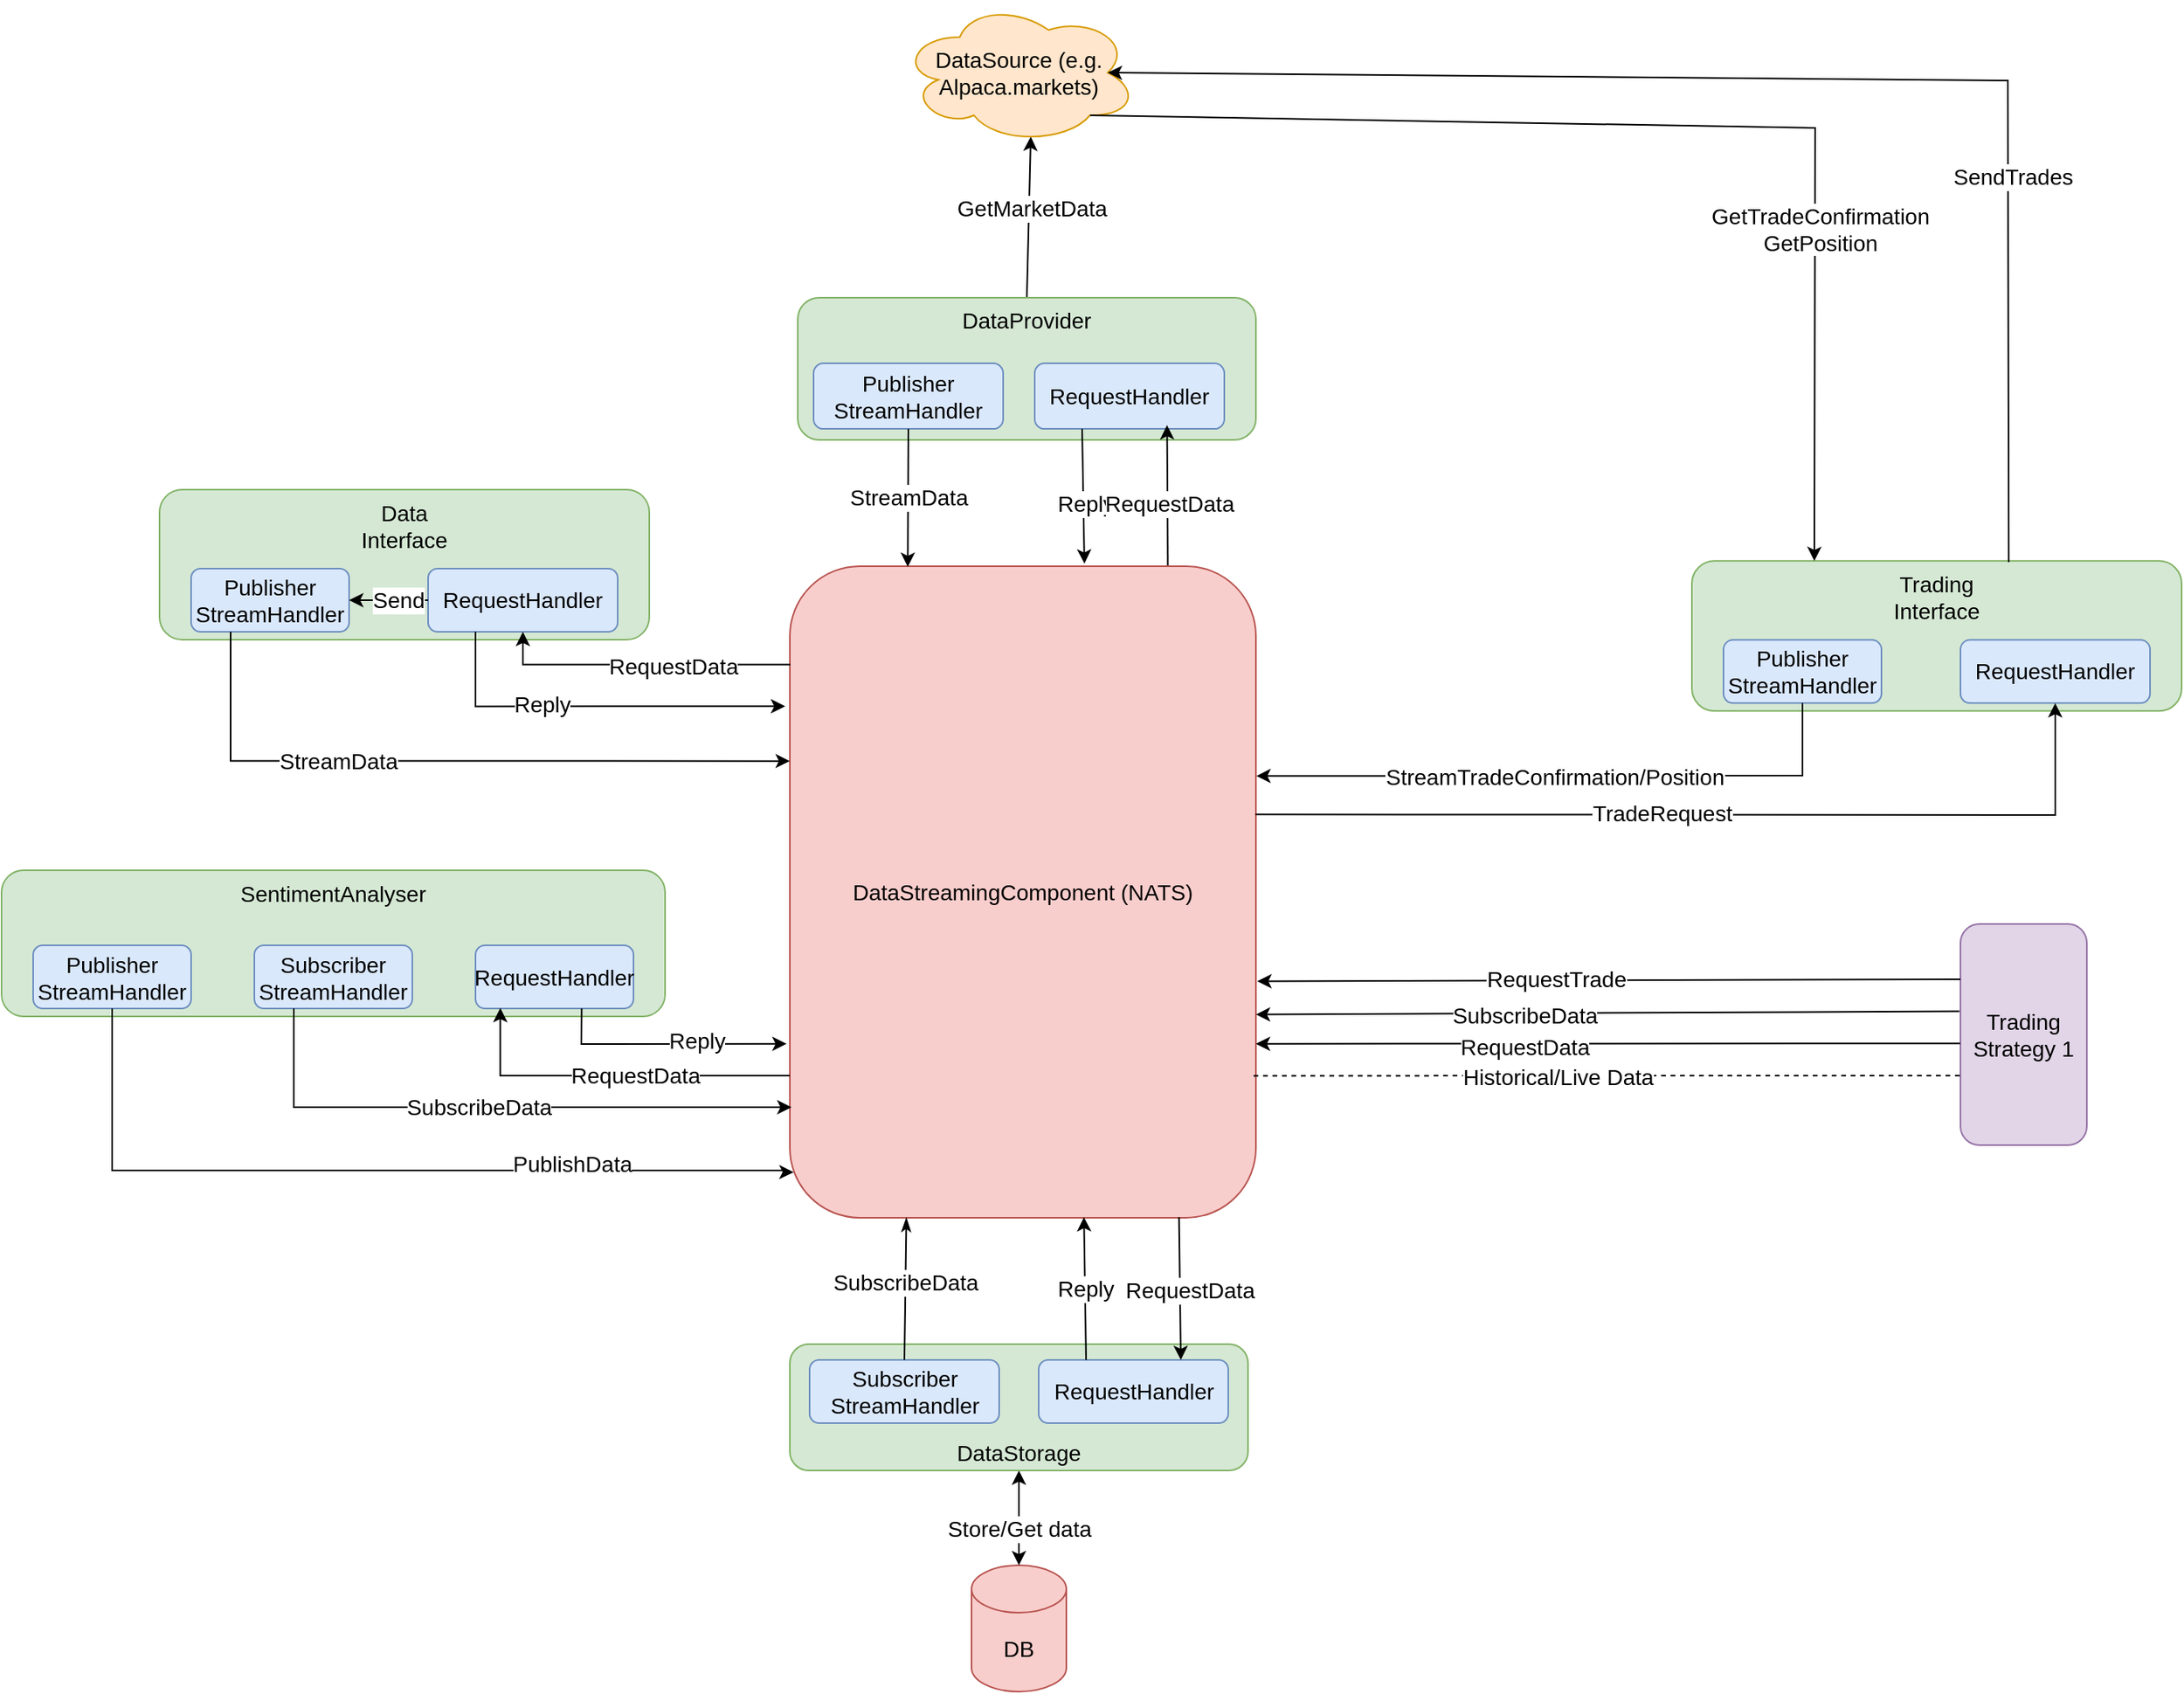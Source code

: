 <mxfile version="22.1.2" type="device">
  <diagram name="Page-1" id="xeVfPyGyriQxappS-vDD">
    <mxGraphModel dx="2814" dy="1619" grid="1" gridSize="10" guides="1" tooltips="1" connect="1" arrows="1" fold="1" page="1" pageScale="1" pageWidth="1169" pageHeight="827" math="0" shadow="0">
      <root>
        <mxCell id="0" />
        <mxCell id="1" parent="0" />
        <mxCell id="pDooHxVgrWlnC5ZGkQyJ-7" value="" style="endArrow=classic;html=1;rounded=0;exitX=0.5;exitY=0;exitDx=0;exitDy=0;entryX=0.55;entryY=0.95;entryDx=0;entryDy=0;entryPerimeter=0;fontSize=14;" parent="1" source="pDooHxVgrWlnC5ZGkQyJ-52" target="pDooHxVgrWlnC5ZGkQyJ-9" edge="1">
          <mxGeometry width="50" height="50" relative="1" as="geometry">
            <mxPoint x="514" y="197.47" as="sourcePoint" />
            <mxPoint x="431.5" y="110" as="targetPoint" />
          </mxGeometry>
        </mxCell>
        <mxCell id="pDooHxVgrWlnC5ZGkQyJ-8" value="GetMarketData" style="edgeLabel;html=1;align=center;verticalAlign=middle;resizable=0;points=[];fontSize=14;" parent="pDooHxVgrWlnC5ZGkQyJ-7" vertex="1" connectable="0">
          <mxGeometry x="0.103" y="-1" relative="1" as="geometry">
            <mxPoint as="offset" />
          </mxGeometry>
        </mxCell>
        <mxCell id="pDooHxVgrWlnC5ZGkQyJ-9" value="DataSource (e.g. Alpaca.markets)" style="ellipse;shape=cloud;whiteSpace=wrap;html=1;fillColor=#ffe6cc;strokeColor=#d79b00;fontSize=14;" parent="1" vertex="1">
          <mxGeometry x="459" y="10.0" width="150" height="90" as="geometry" />
        </mxCell>
        <mxCell id="pDooHxVgrWlnC5ZGkQyJ-57" value="DataStreamingComponent (NATS)" style="rounded=1;whiteSpace=wrap;html=1;points=[[0,0,0,0,0],[0,0.25,0,0,0],[0,0.5,0,0,0],[0,0.75,0,0,0],[0,1,0,0,0],[0.21,0,0,0,0],[0.25,1,0,0,0],[0.34,0,0,0,0],[0.5,0,0,0,0],[0.5,1,0,0,0],[0.75,0,0,0,0],[0.75,1,0,0,0],[1,0,0,0,0],[1,0.25,0,0,0],[1,0.5,0,0,0],[1,0.75,0,0,0],[1,1,0,0,0]];fillColor=#f8cecc;strokeColor=#b85450;fontSize=14;" parent="1" vertex="1">
          <mxGeometry x="389" y="367.47" width="295" height="412.53" as="geometry" />
        </mxCell>
        <mxCell id="pDooHxVgrWlnC5ZGkQyJ-89" value="DB" style="shape=cylinder3;whiteSpace=wrap;html=1;boundedLbl=1;backgroundOutline=1;size=15;fillColor=#f8cecc;strokeColor=#b85450;fontSize=14;" parent="1" vertex="1">
          <mxGeometry x="504" y="1000" width="60" height="80" as="geometry" />
        </mxCell>
        <mxCell id="pDooHxVgrWlnC5ZGkQyJ-90" value="" style="endArrow=classic;startArrow=classic;html=1;rounded=0;exitX=0.5;exitY=0;exitDx=0;exitDy=0;exitPerimeter=0;entryX=0.5;entryY=1;entryDx=0;entryDy=0;fontSize=14;" parent="1" source="pDooHxVgrWlnC5ZGkQyJ-89" target="pDooHxVgrWlnC5ZGkQyJ-75" edge="1">
          <mxGeometry width="50" height="50" relative="1" as="geometry">
            <mxPoint x="644" y="1070" as="sourcePoint" />
            <mxPoint x="644" y="1000" as="targetPoint" />
          </mxGeometry>
        </mxCell>
        <mxCell id="pDooHxVgrWlnC5ZGkQyJ-91" value="Store/Get data" style="edgeLabel;html=1;align=center;verticalAlign=middle;resizable=0;points=[];fontSize=14;" parent="pDooHxVgrWlnC5ZGkQyJ-90" vertex="1" connectable="0">
          <mxGeometry x="0.343" relative="1" as="geometry">
            <mxPoint y="17" as="offset" />
          </mxGeometry>
        </mxCell>
        <mxCell id="pDooHxVgrWlnC5ZGkQyJ-52" value="DataProvider" style="rounded=1;whiteSpace=wrap;html=1;align=center;verticalAlign=top;fillColor=#d5e8d4;strokeColor=#82b366;fontSize=14;" parent="1" vertex="1">
          <mxGeometry x="394" y="197.47" width="290" height="90" as="geometry" />
        </mxCell>
        <mxCell id="pDooHxVgrWlnC5ZGkQyJ-54" value="Publisher&lt;br style=&quot;font-size: 14px;&quot;&gt;StreamHandler" style="rounded=1;whiteSpace=wrap;html=1;fillColor=#dae8fc;strokeColor=#6c8ebf;fontSize=14;" parent="1" vertex="1">
          <mxGeometry x="404" y="239.008" width="120" height="41.538" as="geometry" />
        </mxCell>
        <mxCell id="pDooHxVgrWlnC5ZGkQyJ-55" value="RequestHandler" style="rounded=1;whiteSpace=wrap;html=1;fillColor=#dae8fc;strokeColor=#6c8ebf;fontSize=14;" parent="1" vertex="1">
          <mxGeometry x="544" y="239.008" width="120" height="41.538" as="geometry" />
        </mxCell>
        <mxCell id="pDooHxVgrWlnC5ZGkQyJ-75" value="DataStorage" style="rounded=1;whiteSpace=wrap;html=1;verticalAlign=bottom;fillColor=#d5e8d4;strokeColor=#82b366;fontSize=14;" parent="1" vertex="1">
          <mxGeometry x="389" y="860" width="290" height="80" as="geometry" />
        </mxCell>
        <mxCell id="pDooHxVgrWlnC5ZGkQyJ-76" value="Subscriber&lt;br style=&quot;font-size: 14px;&quot;&gt;StreamHandler" style="rounded=1;whiteSpace=wrap;html=1;fillColor=#dae8fc;strokeColor=#6c8ebf;fontSize=14;" parent="1" vertex="1">
          <mxGeometry x="401.5" y="870" width="120" height="40" as="geometry" />
        </mxCell>
        <mxCell id="pDooHxVgrWlnC5ZGkQyJ-81" value="RequestHandler" style="rounded=1;whiteSpace=wrap;html=1;fillColor=#dae8fc;strokeColor=#6c8ebf;fontSize=14;" parent="1" vertex="1">
          <mxGeometry x="546.5" y="870" width="120" height="40" as="geometry" />
        </mxCell>
        <mxCell id="pDooHxVgrWlnC5ZGkQyJ-125" value="" style="group;fontSize=14;" parent="1" vertex="1" connectable="0">
          <mxGeometry x="-10" y="319" width="310" height="95" as="geometry" />
        </mxCell>
        <mxCell id="pDooHxVgrWlnC5ZGkQyJ-92" value="Data&lt;br style=&quot;font-size: 14px;&quot;&gt;Interface" style="rounded=1;whiteSpace=wrap;html=1;align=center;verticalAlign=top;fillColor=#d5e8d4;strokeColor=#82b366;fontSize=14;" parent="pDooHxVgrWlnC5ZGkQyJ-125" vertex="1">
          <mxGeometry width="310" height="95" as="geometry" />
        </mxCell>
        <mxCell id="pDooHxVgrWlnC5ZGkQyJ-93" value="Publisher&lt;br style=&quot;font-size: 14px;&quot;&gt;StreamHandler" style="rounded=1;whiteSpace=wrap;html=1;fillColor=#dae8fc;strokeColor=#6c8ebf;fontSize=14;" parent="pDooHxVgrWlnC5ZGkQyJ-125" vertex="1">
          <mxGeometry x="20" y="50" width="100" height="40" as="geometry" />
        </mxCell>
        <mxCell id="pDooHxVgrWlnC5ZGkQyJ-94" value="RequestHandler" style="rounded=1;whiteSpace=wrap;html=1;fillColor=#dae8fc;strokeColor=#6c8ebf;fontSize=14;" parent="pDooHxVgrWlnC5ZGkQyJ-125" vertex="1">
          <mxGeometry x="170" y="50" width="120" height="40" as="geometry" />
        </mxCell>
        <mxCell id="pDooHxVgrWlnC5ZGkQyJ-102" value="" style="endArrow=classic;html=1;rounded=0;entryX=1;entryY=0.5;entryDx=0;entryDy=0;exitX=0;exitY=0.5;exitDx=0;exitDy=0;fontSize=14;" parent="pDooHxVgrWlnC5ZGkQyJ-125" source="pDooHxVgrWlnC5ZGkQyJ-94" target="pDooHxVgrWlnC5ZGkQyJ-93" edge="1">
          <mxGeometry width="50" height="50" relative="1" as="geometry">
            <mxPoint x="450" y="260" as="sourcePoint" />
            <mxPoint x="500" y="210" as="targetPoint" />
          </mxGeometry>
        </mxCell>
        <mxCell id="pDooHxVgrWlnC5ZGkQyJ-103" value="Send" style="edgeLabel;html=1;align=center;verticalAlign=middle;resizable=0;points=[];fontSize=14;" parent="pDooHxVgrWlnC5ZGkQyJ-102" vertex="1" connectable="0">
          <mxGeometry x="-0.375" relative="1" as="geometry">
            <mxPoint x="-4" as="offset" />
          </mxGeometry>
        </mxCell>
        <mxCell id="pDooHxVgrWlnC5ZGkQyJ-99" style="edgeStyle=orthogonalEdgeStyle;rounded=0;orthogonalLoop=1;jettySize=auto;html=1;exitX=0.001;exitY=0.151;exitDx=0;exitDy=0;exitPerimeter=0;entryX=0.5;entryY=1;entryDx=0;entryDy=0;fontSize=14;" parent="1" source="pDooHxVgrWlnC5ZGkQyJ-57" target="pDooHxVgrWlnC5ZGkQyJ-94" edge="1">
          <mxGeometry relative="1" as="geometry" />
        </mxCell>
        <mxCell id="pDooHxVgrWlnC5ZGkQyJ-100" value="RequestData" style="edgeLabel;html=1;align=center;verticalAlign=middle;resizable=0;points=[];fontSize=14;" parent="pDooHxVgrWlnC5ZGkQyJ-99" vertex="1" connectable="0">
          <mxGeometry x="-0.21" y="1" relative="1" as="geometry">
            <mxPoint as="offset" />
          </mxGeometry>
        </mxCell>
        <mxCell id="tgkaEfi4lh1dbLUQ2W9d-1" value="" style="group;fontSize=14;" parent="1" vertex="1" connectable="0">
          <mxGeometry x="-110" y="560" width="420" height="92.5" as="geometry" />
        </mxCell>
        <mxCell id="pDooHxVgrWlnC5ZGkQyJ-104" value="SentimentAnalyser" style="rounded=1;whiteSpace=wrap;html=1;verticalAlign=top;fillColor=#d5e8d4;strokeColor=#82b366;fontSize=14;" parent="tgkaEfi4lh1dbLUQ2W9d-1" vertex="1">
          <mxGeometry width="420" height="92.5" as="geometry" />
        </mxCell>
        <mxCell id="pDooHxVgrWlnC5ZGkQyJ-105" value="Publisher&lt;br style=&quot;font-size: 14px;&quot;&gt;StreamHandler" style="rounded=1;whiteSpace=wrap;html=1;fillColor=#dae8fc;strokeColor=#6c8ebf;fontSize=14;" parent="tgkaEfi4lh1dbLUQ2W9d-1" vertex="1">
          <mxGeometry x="20" y="47.5" width="100" height="40" as="geometry" />
        </mxCell>
        <mxCell id="pDooHxVgrWlnC5ZGkQyJ-106" value="RequestHandler" style="rounded=1;whiteSpace=wrap;html=1;fillColor=#dae8fc;strokeColor=#6c8ebf;fontSize=14;" parent="tgkaEfi4lh1dbLUQ2W9d-1" vertex="1">
          <mxGeometry x="300" y="47.5" width="100" height="40" as="geometry" />
        </mxCell>
        <mxCell id="pDooHxVgrWlnC5ZGkQyJ-108" value="Subscriber&lt;br style=&quot;font-size: 14px;&quot;&gt;StreamHandler" style="rounded=1;whiteSpace=wrap;html=1;fillColor=#dae8fc;strokeColor=#6c8ebf;fontSize=14;" parent="tgkaEfi4lh1dbLUQ2W9d-1" vertex="1">
          <mxGeometry x="160" y="47.5" width="100" height="40" as="geometry" />
        </mxCell>
        <mxCell id="pDooHxVgrWlnC5ZGkQyJ-123" style="edgeStyle=orthogonalEdgeStyle;rounded=0;orthogonalLoop=1;jettySize=auto;html=1;entryX=0.157;entryY=0.991;entryDx=0;entryDy=0;entryPerimeter=0;fontSize=14;" parent="1" source="pDooHxVgrWlnC5ZGkQyJ-57" target="pDooHxVgrWlnC5ZGkQyJ-106" edge="1">
          <mxGeometry relative="1" as="geometry">
            <mxPoint x="720" y="420" as="sourcePoint" />
            <Array as="points">
              <mxPoint x="206" y="690" />
            </Array>
          </mxGeometry>
        </mxCell>
        <mxCell id="pDooHxVgrWlnC5ZGkQyJ-124" value="RequestData" style="edgeLabel;html=1;align=center;verticalAlign=middle;resizable=0;points=[];fontSize=14;" parent="pDooHxVgrWlnC5ZGkQyJ-123" vertex="1" connectable="0">
          <mxGeometry x="-0.131" relative="1" as="geometry">
            <mxPoint as="offset" />
          </mxGeometry>
        </mxCell>
        <mxCell id="pDooHxVgrWlnC5ZGkQyJ-63" value="" style="endArrow=classic;html=1;rounded=0;exitX=0.5;exitY=1;exitDx=0;exitDy=0;entryX=0.253;entryY=0.001;entryDx=0;entryDy=0;entryPerimeter=0;fontSize=14;" parent="1" source="pDooHxVgrWlnC5ZGkQyJ-54" target="pDooHxVgrWlnC5ZGkQyJ-57" edge="1">
          <mxGeometry relative="1" as="geometry">
            <mxPoint x="389" y="547.47" as="sourcePoint" />
            <mxPoint x="463" y="366.47" as="targetPoint" />
          </mxGeometry>
        </mxCell>
        <mxCell id="pDooHxVgrWlnC5ZGkQyJ-64" value="StreamData" style="edgeLabel;resizable=0;html=1;align=center;verticalAlign=middle;fontSize=14;" parent="pDooHxVgrWlnC5ZGkQyJ-63" connectable="0" vertex="1">
          <mxGeometry relative="1" as="geometry" />
        </mxCell>
        <mxCell id="pDooHxVgrWlnC5ZGkQyJ-73" style="rounded=0;orthogonalLoop=1;jettySize=auto;html=1;exitX=0.25;exitY=1;exitDx=0;exitDy=0;entryX=0.632;entryY=-0.004;entryDx=0;entryDy=0;entryPerimeter=0;fontSize=14;" parent="1" source="pDooHxVgrWlnC5ZGkQyJ-55" target="pDooHxVgrWlnC5ZGkQyJ-57" edge="1">
          <mxGeometry relative="1" as="geometry" />
        </mxCell>
        <mxCell id="pDooHxVgrWlnC5ZGkQyJ-74" value="Reply" style="edgeLabel;html=1;align=center;verticalAlign=middle;resizable=0;points=[];fontSize=14;" parent="pDooHxVgrWlnC5ZGkQyJ-73" vertex="1" connectable="0">
          <mxGeometry x="-0.137" y="1" relative="1" as="geometry">
            <mxPoint y="10" as="offset" />
          </mxGeometry>
        </mxCell>
        <mxCell id="pDooHxVgrWlnC5ZGkQyJ-67" value="" style="endArrow=classic;html=1;rounded=0;exitX=0.811;exitY=-0.001;exitDx=0;exitDy=0;exitPerimeter=0;entryX=0.698;entryY=0.943;entryDx=0;entryDy=0;entryPerimeter=0;fontSize=14;" parent="1" source="pDooHxVgrWlnC5ZGkQyJ-57" target="pDooHxVgrWlnC5ZGkQyJ-55" edge="1">
          <mxGeometry width="50" height="50" relative="1" as="geometry">
            <mxPoint x="602.35" y="366.63" as="sourcePoint" />
            <mxPoint x="680" y="310" as="targetPoint" />
          </mxGeometry>
        </mxCell>
        <mxCell id="pDooHxVgrWlnC5ZGkQyJ-71" value="RequestData" style="edgeLabel;html=1;align=center;verticalAlign=middle;resizable=0;points=[];fontSize=14;" parent="pDooHxVgrWlnC5ZGkQyJ-67" vertex="1" connectable="0">
          <mxGeometry x="-0.122" y="-1" relative="1" as="geometry">
            <mxPoint as="offset" />
          </mxGeometry>
        </mxCell>
        <mxCell id="pDooHxVgrWlnC5ZGkQyJ-111" style="edgeStyle=orthogonalEdgeStyle;rounded=0;orthogonalLoop=1;jettySize=auto;html=1;exitX=0.25;exitY=1;exitDx=0;exitDy=0;fontSize=14;" parent="1" source="pDooHxVgrWlnC5ZGkQyJ-108" edge="1">
          <mxGeometry relative="1" as="geometry">
            <Array as="points">
              <mxPoint x="75" y="710" />
              <mxPoint x="390" y="710" />
            </Array>
            <mxPoint x="390" y="710" as="targetPoint" />
          </mxGeometry>
        </mxCell>
        <mxCell id="pDooHxVgrWlnC5ZGkQyJ-112" value="SubscribeData" style="edgeLabel;html=1;align=center;verticalAlign=middle;resizable=0;points=[];fontSize=14;" parent="pDooHxVgrWlnC5ZGkQyJ-111" vertex="1" connectable="0">
          <mxGeometry x="-0.049" relative="1" as="geometry">
            <mxPoint as="offset" />
          </mxGeometry>
        </mxCell>
        <mxCell id="pDooHxVgrWlnC5ZGkQyJ-117" style="edgeStyle=orthogonalEdgeStyle;rounded=0;orthogonalLoop=1;jettySize=auto;html=1;exitX=0.5;exitY=1;exitDx=0;exitDy=0;entryX=0.008;entryY=0.93;entryDx=0;entryDy=0;entryPerimeter=0;fontSize=14;" parent="1" source="pDooHxVgrWlnC5ZGkQyJ-105" target="pDooHxVgrWlnC5ZGkQyJ-57" edge="1">
          <mxGeometry relative="1" as="geometry">
            <mxPoint x="360" y="750" as="targetPoint" />
            <Array as="points">
              <mxPoint x="-40" y="750" />
              <mxPoint x="388" y="750" />
              <mxPoint x="388" y="751" />
            </Array>
          </mxGeometry>
        </mxCell>
        <mxCell id="pDooHxVgrWlnC5ZGkQyJ-118" value="PublishData" style="edgeLabel;html=1;align=center;verticalAlign=middle;resizable=0;points=[];fontSize=14;" parent="pDooHxVgrWlnC5ZGkQyJ-117" vertex="1" connectable="0">
          <mxGeometry x="0.422" y="2" relative="1" as="geometry">
            <mxPoint x="13" y="-2" as="offset" />
          </mxGeometry>
        </mxCell>
        <mxCell id="pDooHxVgrWlnC5ZGkQyJ-97" style="edgeStyle=orthogonalEdgeStyle;rounded=0;orthogonalLoop=1;jettySize=auto;html=1;exitX=0.25;exitY=1;exitDx=0;exitDy=0;entryX=-0.01;entryY=0.215;entryDx=0;entryDy=0;entryPerimeter=0;fontSize=14;" parent="1" source="pDooHxVgrWlnC5ZGkQyJ-94" target="pDooHxVgrWlnC5ZGkQyJ-57" edge="1">
          <mxGeometry relative="1" as="geometry" />
        </mxCell>
        <mxCell id="pDooHxVgrWlnC5ZGkQyJ-101" value="Reply" style="edgeLabel;html=1;align=center;verticalAlign=middle;resizable=0;points=[];fontSize=14;" parent="pDooHxVgrWlnC5ZGkQyJ-97" vertex="1" connectable="0">
          <mxGeometry x="-0.267" y="1" relative="1" as="geometry">
            <mxPoint as="offset" />
          </mxGeometry>
        </mxCell>
        <mxCell id="pDooHxVgrWlnC5ZGkQyJ-95" style="edgeStyle=orthogonalEdgeStyle;rounded=0;orthogonalLoop=1;jettySize=auto;html=1;exitX=0.25;exitY=1;exitDx=0;exitDy=0;entryX=0;entryY=0.299;entryDx=0;entryDy=0;entryPerimeter=0;fontSize=14;" parent="1" source="pDooHxVgrWlnC5ZGkQyJ-93" target="pDooHxVgrWlnC5ZGkQyJ-57" edge="1">
          <mxGeometry relative="1" as="geometry" />
        </mxCell>
        <mxCell id="pDooHxVgrWlnC5ZGkQyJ-96" value="StreamData" style="edgeLabel;html=1;align=center;verticalAlign=middle;resizable=0;points=[];fontSize=14;" parent="pDooHxVgrWlnC5ZGkQyJ-95" vertex="1" connectable="0">
          <mxGeometry x="-0.227" y="-3" relative="1" as="geometry">
            <mxPoint x="-19" y="-3" as="offset" />
          </mxGeometry>
        </mxCell>
        <mxCell id="pDooHxVgrWlnC5ZGkQyJ-83" value="" style="endArrow=classicThin;html=1;rounded=0;entryX=0.25;entryY=1;entryDx=0;entryDy=0;entryPerimeter=0;exitX=0.5;exitY=0;exitDx=0;exitDy=0;endFill=1;fontSize=14;" parent="1" source="pDooHxVgrWlnC5ZGkQyJ-76" target="pDooHxVgrWlnC5ZGkQyJ-57" edge="1">
          <mxGeometry width="50" height="50" relative="1" as="geometry">
            <mxPoint x="449" y="667.47" as="sourcePoint" />
            <mxPoint x="499" y="617.47" as="targetPoint" />
          </mxGeometry>
        </mxCell>
        <mxCell id="pDooHxVgrWlnC5ZGkQyJ-84" value="SubscribeData" style="edgeLabel;html=1;align=center;verticalAlign=middle;resizable=0;points=[];fontSize=14;" parent="pDooHxVgrWlnC5ZGkQyJ-83" vertex="1" connectable="0">
          <mxGeometry x="0.105" relative="1" as="geometry">
            <mxPoint as="offset" />
          </mxGeometry>
        </mxCell>
        <mxCell id="pDooHxVgrWlnC5ZGkQyJ-85" value="" style="endArrow=classic;html=1;rounded=0;exitX=0.835;exitY=0.999;exitDx=0;exitDy=0;exitPerimeter=0;entryX=0.75;entryY=0;entryDx=0;entryDy=0;fontSize=14;" parent="1" source="pDooHxVgrWlnC5ZGkQyJ-57" target="pDooHxVgrWlnC5ZGkQyJ-81" edge="1">
          <mxGeometry width="50" height="50" relative="1" as="geometry">
            <mxPoint x="449" y="667.47" as="sourcePoint" />
            <mxPoint x="499" y="617.47" as="targetPoint" />
          </mxGeometry>
        </mxCell>
        <mxCell id="pDooHxVgrWlnC5ZGkQyJ-87" value="RequestData" style="edgeLabel;html=1;align=center;verticalAlign=middle;resizable=0;points=[];fontSize=14;" parent="pDooHxVgrWlnC5ZGkQyJ-85" vertex="1" connectable="0">
          <mxGeometry x="-0.131" y="3" relative="1" as="geometry">
            <mxPoint x="3" y="7" as="offset" />
          </mxGeometry>
        </mxCell>
        <mxCell id="pDooHxVgrWlnC5ZGkQyJ-86" value="" style="endArrow=classic;html=1;rounded=0;exitX=0.25;exitY=0;exitDx=0;exitDy=0;entryX=0.631;entryY=0.999;entryDx=0;entryDy=0;entryPerimeter=0;fontSize=14;" parent="1" source="pDooHxVgrWlnC5ZGkQyJ-81" target="pDooHxVgrWlnC5ZGkQyJ-57" edge="1">
          <mxGeometry width="50" height="50" relative="1" as="geometry">
            <mxPoint x="650" y="497.47" as="sourcePoint" />
            <mxPoint x="559" y="507.47" as="targetPoint" />
          </mxGeometry>
        </mxCell>
        <mxCell id="pDooHxVgrWlnC5ZGkQyJ-88" value="Reply" style="edgeLabel;html=1;align=center;verticalAlign=middle;resizable=0;points=[];fontSize=14;" parent="pDooHxVgrWlnC5ZGkQyJ-86" vertex="1" connectable="0">
          <mxGeometry x="0.008" relative="1" as="geometry">
            <mxPoint as="offset" />
          </mxGeometry>
        </mxCell>
        <mxCell id="tgkaEfi4lh1dbLUQ2W9d-2" value="" style="group;fontSize=14;" parent="1" vertex="1" connectable="0">
          <mxGeometry x="960" y="364.17" width="310" height="95" as="geometry" />
        </mxCell>
        <mxCell id="tgkaEfi4lh1dbLUQ2W9d-3" value="Trading&lt;br style=&quot;font-size: 14px;&quot;&gt;Interface" style="rounded=1;whiteSpace=wrap;html=1;align=center;verticalAlign=top;fillColor=#d5e8d4;strokeColor=#82b366;fontSize=14;" parent="tgkaEfi4lh1dbLUQ2W9d-2" vertex="1">
          <mxGeometry width="310" height="95" as="geometry" />
        </mxCell>
        <mxCell id="tgkaEfi4lh1dbLUQ2W9d-4" value="Publisher&lt;br style=&quot;font-size: 14px;&quot;&gt;StreamHandler" style="rounded=1;whiteSpace=wrap;html=1;fillColor=#dae8fc;strokeColor=#6c8ebf;fontSize=14;" parent="tgkaEfi4lh1dbLUQ2W9d-2" vertex="1">
          <mxGeometry x="20" y="50" width="100" height="40" as="geometry" />
        </mxCell>
        <mxCell id="tgkaEfi4lh1dbLUQ2W9d-5" value="RequestHandler" style="rounded=1;whiteSpace=wrap;html=1;fillColor=#dae8fc;strokeColor=#6c8ebf;fontSize=14;" parent="tgkaEfi4lh1dbLUQ2W9d-2" vertex="1">
          <mxGeometry x="170" y="50" width="120" height="40" as="geometry" />
        </mxCell>
        <mxCell id="tgkaEfi4lh1dbLUQ2W9d-9" value="" style="endArrow=classic;html=1;rounded=0;entryX=0.875;entryY=0.5;entryDx=0;entryDy=0;entryPerimeter=0;exitX=0.647;exitY=0.007;exitDx=0;exitDy=0;exitPerimeter=0;fontSize=14;" parent="1" source="tgkaEfi4lh1dbLUQ2W9d-3" target="pDooHxVgrWlnC5ZGkQyJ-9" edge="1">
          <mxGeometry width="50" height="50" relative="1" as="geometry">
            <mxPoint x="940" y="360" as="sourcePoint" />
            <mxPoint x="910" y="570" as="targetPoint" />
            <Array as="points">
              <mxPoint x="1160" y="60" />
            </Array>
          </mxGeometry>
        </mxCell>
        <mxCell id="f9GGDdous1XJ6sx5KsV1-1" value="SendTrades" style="edgeLabel;html=1;align=center;verticalAlign=middle;resizable=0;points=[];fontSize=14;" parent="tgkaEfi4lh1dbLUQ2W9d-9" vertex="1" connectable="0">
          <mxGeometry x="-0.442" y="-3" relative="1" as="geometry">
            <mxPoint as="offset" />
          </mxGeometry>
        </mxCell>
        <mxCell id="f9GGDdous1XJ6sx5KsV1-2" value="" style="endArrow=classic;html=1;rounded=0;exitX=0.8;exitY=0.8;exitDx=0;exitDy=0;exitPerimeter=0;entryX=0.25;entryY=0;entryDx=0;entryDy=0;fontSize=14;" parent="1" source="pDooHxVgrWlnC5ZGkQyJ-9" target="tgkaEfi4lh1dbLUQ2W9d-3" edge="1">
          <mxGeometry width="50" height="50" relative="1" as="geometry">
            <mxPoint x="490" y="570" as="sourcePoint" />
            <mxPoint x="540" y="520" as="targetPoint" />
            <Array as="points">
              <mxPoint x="1038" y="90" />
            </Array>
          </mxGeometry>
        </mxCell>
        <mxCell id="f9GGDdous1XJ6sx5KsV1-3" value="GetTradeConfirmation&lt;br style=&quot;font-size: 14px;&quot;&gt;GetPosition" style="edgeLabel;html=1;align=center;verticalAlign=middle;resizable=0;points=[];fontSize=14;" parent="f9GGDdous1XJ6sx5KsV1-2" vertex="1" connectable="0">
          <mxGeometry x="0.425" y="3" relative="1" as="geometry">
            <mxPoint as="offset" />
          </mxGeometry>
        </mxCell>
        <mxCell id="f9GGDdous1XJ6sx5KsV1-6" value="Trading Strategy 1" style="rounded=1;whiteSpace=wrap;html=1;fillColor=#e1d5e7;strokeColor=#9673a6;fontSize=14;" parent="1" vertex="1">
          <mxGeometry x="1130" y="594" width="80" height="140" as="geometry" />
        </mxCell>
        <mxCell id="f9GGDdous1XJ6sx5KsV1-10" value="" style="endArrow=classic;html=1;rounded=0;exitX=0.999;exitY=0.381;exitDx=0;exitDy=0;exitPerimeter=0;entryX=0.5;entryY=1;entryDx=0;entryDy=0;fontSize=14;" parent="1" source="pDooHxVgrWlnC5ZGkQyJ-57" target="tgkaEfi4lh1dbLUQ2W9d-5" edge="1">
          <mxGeometry width="50" height="50" relative="1" as="geometry">
            <mxPoint x="960" y="620" as="sourcePoint" />
            <mxPoint x="1010" y="570" as="targetPoint" />
            <Array as="points">
              <mxPoint x="1190" y="525" />
            </Array>
          </mxGeometry>
        </mxCell>
        <mxCell id="f9GGDdous1XJ6sx5KsV1-11" value="TradeRequest" style="edgeLabel;html=1;align=center;verticalAlign=middle;resizable=0;points=[];fontSize=14;" parent="f9GGDdous1XJ6sx5KsV1-10" vertex="1" connectable="0">
          <mxGeometry x="-0.107" y="1" relative="1" as="geometry">
            <mxPoint as="offset" />
          </mxGeometry>
        </mxCell>
        <mxCell id="f9GGDdous1XJ6sx5KsV1-12" value="" style="endArrow=classic;html=1;rounded=0;exitX=0.5;exitY=1;exitDx=0;exitDy=0;entryX=1.001;entryY=0.322;entryDx=0;entryDy=0;entryPerimeter=0;fontSize=14;" parent="1" source="tgkaEfi4lh1dbLUQ2W9d-4" target="pDooHxVgrWlnC5ZGkQyJ-57" edge="1">
          <mxGeometry width="50" height="50" relative="1" as="geometry">
            <mxPoint x="920" y="630" as="sourcePoint" />
            <mxPoint x="970" y="580" as="targetPoint" />
            <Array as="points">
              <mxPoint x="1030" y="500" />
            </Array>
          </mxGeometry>
        </mxCell>
        <mxCell id="f9GGDdous1XJ6sx5KsV1-13" value="StreamTradeConfirmation/Position" style="edgeLabel;html=1;align=center;verticalAlign=middle;resizable=0;points=[];fontSize=14;" parent="f9GGDdous1XJ6sx5KsV1-12" vertex="1" connectable="0">
          <mxGeometry x="0.039" y="1" relative="1" as="geometry">
            <mxPoint as="offset" />
          </mxGeometry>
        </mxCell>
        <mxCell id="f9GGDdous1XJ6sx5KsV1-14" value="" style="endArrow=classic;html=1;rounded=0;exitX=0;exitY=0.25;exitDx=0;exitDy=0;entryX=1.003;entryY=0.637;entryDx=0;entryDy=0;entryPerimeter=0;fontSize=14;" parent="1" source="f9GGDdous1XJ6sx5KsV1-6" target="pDooHxVgrWlnC5ZGkQyJ-57" edge="1">
          <mxGeometry width="50" height="50" relative="1" as="geometry">
            <mxPoint x="620" y="580" as="sourcePoint" />
            <mxPoint x="710" y="620" as="targetPoint" />
          </mxGeometry>
        </mxCell>
        <mxCell id="f9GGDdous1XJ6sx5KsV1-15" value="RequestTrade" style="edgeLabel;html=1;align=center;verticalAlign=middle;resizable=0;points=[];fontSize=14;" parent="f9GGDdous1XJ6sx5KsV1-14" vertex="1" connectable="0">
          <mxGeometry x="0.15" y="-1" relative="1" as="geometry">
            <mxPoint as="offset" />
          </mxGeometry>
        </mxCell>
        <mxCell id="f9GGDdous1XJ6sx5KsV1-22" value="" style="endArrow=classic;html=1;rounded=0;entryX=1;entryY=0.688;entryDx=0;entryDy=0;entryPerimeter=0;exitX=-0.008;exitY=0.395;exitDx=0;exitDy=0;exitPerimeter=0;fontSize=14;" parent="1" source="f9GGDdous1XJ6sx5KsV1-6" target="pDooHxVgrWlnC5ZGkQyJ-57" edge="1">
          <mxGeometry width="50" height="50" relative="1" as="geometry">
            <mxPoint x="1220" y="670" as="sourcePoint" />
            <mxPoint x="1237.21" y="711.88" as="targetPoint" />
          </mxGeometry>
        </mxCell>
        <mxCell id="f9GGDdous1XJ6sx5KsV1-23" value="SubscribeData" style="edgeLabel;html=1;align=center;verticalAlign=middle;resizable=0;points=[];fontSize=14;" parent="f9GGDdous1XJ6sx5KsV1-22" vertex="1" connectable="0">
          <mxGeometry x="-0.222" relative="1" as="geometry">
            <mxPoint x="-103" y="2" as="offset" />
          </mxGeometry>
        </mxCell>
        <mxCell id="pDooHxVgrWlnC5ZGkQyJ-120" value="" style="endArrow=classic;html=1;rounded=0;entryX=-0.007;entryY=0.733;entryDx=0;entryDy=0;entryPerimeter=0;exitX=0.672;exitY=0.999;exitDx=0;exitDy=0;exitPerimeter=0;fontSize=14;" parent="1" source="pDooHxVgrWlnC5ZGkQyJ-106" target="pDooHxVgrWlnC5ZGkQyJ-57" edge="1">
          <mxGeometry width="50" height="50" relative="1" as="geometry">
            <mxPoint x="270" y="660" as="sourcePoint" />
            <mxPoint x="720" y="427" as="targetPoint" />
            <Array as="points">
              <mxPoint x="257" y="670" />
            </Array>
          </mxGeometry>
        </mxCell>
        <mxCell id="pDooHxVgrWlnC5ZGkQyJ-121" value="Reply" style="edgeLabel;html=1;align=center;verticalAlign=middle;resizable=0;points=[];fontSize=14;" parent="pDooHxVgrWlnC5ZGkQyJ-120" vertex="1" connectable="0">
          <mxGeometry x="0.249" y="2" relative="1" as="geometry">
            <mxPoint as="offset" />
          </mxGeometry>
        </mxCell>
        <mxCell id="f9GGDdous1XJ6sx5KsV1-26" value="" style="endArrow=classic;html=1;rounded=0;entryX=1;entryY=0.733;entryDx=0;entryDy=0;entryPerimeter=0;exitX=-0.003;exitY=0.54;exitDx=0;exitDy=0;exitPerimeter=0;fontSize=14;" parent="1" source="f9GGDdous1XJ6sx5KsV1-6" target="pDooHxVgrWlnC5ZGkQyJ-57" edge="1">
          <mxGeometry width="50" height="50" relative="1" as="geometry">
            <mxPoint x="1205" y="690" as="sourcePoint" />
            <mxPoint x="650" y="692" as="targetPoint" />
          </mxGeometry>
        </mxCell>
        <mxCell id="f9GGDdous1XJ6sx5KsV1-27" value="RequestData" style="edgeLabel;html=1;align=center;verticalAlign=middle;resizable=0;points=[];fontSize=14;" parent="f9GGDdous1XJ6sx5KsV1-26" vertex="1" connectable="0">
          <mxGeometry x="-0.222" relative="1" as="geometry">
            <mxPoint x="-103" y="2" as="offset" />
          </mxGeometry>
        </mxCell>
        <mxCell id="f9GGDdous1XJ6sx5KsV1-28" value="" style="endArrow=none;dashed=1;html=1;rounded=0;exitX=0.995;exitY=0.782;exitDx=0;exitDy=0;exitPerimeter=0;entryX=0;entryY=0.686;entryDx=0;entryDy=0;entryPerimeter=0;fontSize=14;" parent="1" source="pDooHxVgrWlnC5ZGkQyJ-57" target="f9GGDdous1XJ6sx5KsV1-6" edge="1">
          <mxGeometry width="50" height="50" relative="1" as="geometry">
            <mxPoint x="640" y="580" as="sourcePoint" />
            <mxPoint x="690" y="530" as="targetPoint" />
          </mxGeometry>
        </mxCell>
        <mxCell id="f9GGDdous1XJ6sx5KsV1-29" value="Historical/Live Data" style="edgeLabel;html=1;align=center;verticalAlign=middle;resizable=0;points=[];fontSize=14;" parent="f9GGDdous1XJ6sx5KsV1-28" vertex="1" connectable="0">
          <mxGeometry x="-0.009" y="-1" relative="1" as="geometry">
            <mxPoint x="-29" as="offset" />
          </mxGeometry>
        </mxCell>
      </root>
    </mxGraphModel>
  </diagram>
</mxfile>
